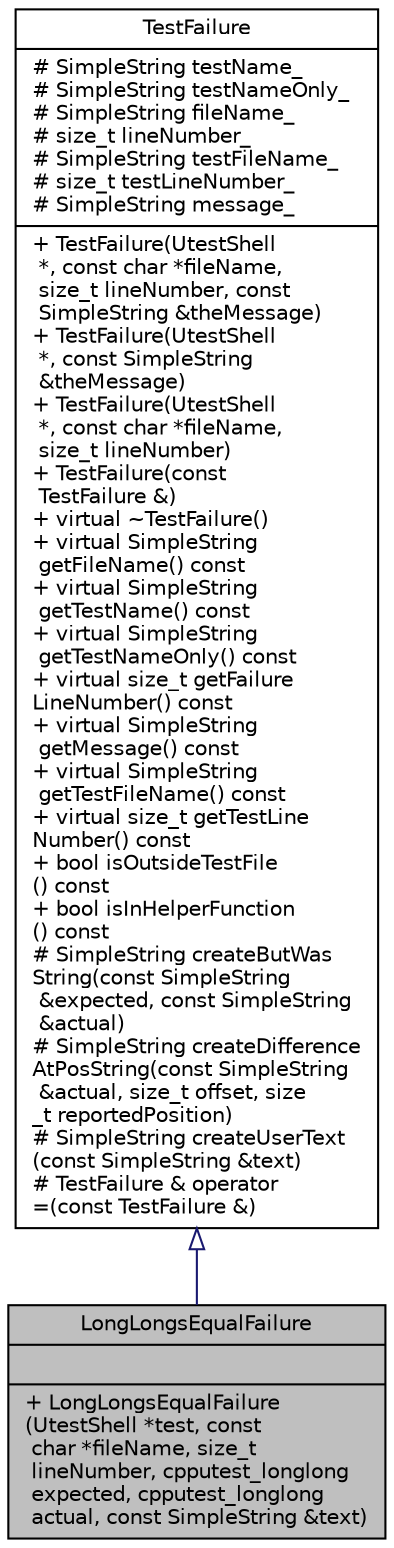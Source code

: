 digraph "LongLongsEqualFailure"
{
 // LATEX_PDF_SIZE
  edge [fontname="Helvetica",fontsize="10",labelfontname="Helvetica",labelfontsize="10"];
  node [fontname="Helvetica",fontsize="10",shape=record];
  Node1 [label="{LongLongsEqualFailure\n||+  LongLongsEqualFailure\l(UtestShell *test, const\l char *fileName, size_t\l lineNumber, cpputest_longlong\l expected, cpputest_longlong\l actual, const SimpleString &text)\l}",height=0.2,width=0.4,color="black", fillcolor="grey75", style="filled", fontcolor="black",tooltip=" "];
  Node2 -> Node1 [dir="back",color="midnightblue",fontsize="10",style="solid",arrowtail="onormal",fontname="Helvetica"];
  Node2 [label="{TestFailure\n|# SimpleString testName_\l# SimpleString testNameOnly_\l# SimpleString fileName_\l# size_t lineNumber_\l# SimpleString testFileName_\l# size_t testLineNumber_\l# SimpleString message_\l|+  TestFailure(UtestShell\l *, const char *fileName,\l size_t lineNumber, const\l SimpleString &theMessage)\l+  TestFailure(UtestShell\l *, const SimpleString\l &theMessage)\l+  TestFailure(UtestShell\l *, const char *fileName,\l size_t lineNumber)\l+  TestFailure(const\l TestFailure &)\l+ virtual ~TestFailure()\l+ virtual SimpleString\l getFileName() const\l+ virtual SimpleString\l getTestName() const\l+ virtual SimpleString\l getTestNameOnly() const\l+ virtual size_t getFailure\lLineNumber() const\l+ virtual SimpleString\l getMessage() const\l+ virtual SimpleString\l getTestFileName() const\l+ virtual size_t getTestLine\lNumber() const\l+ bool isOutsideTestFile\l() const\l+ bool isInHelperFunction\l() const\l# SimpleString createButWas\lString(const SimpleString\l &expected, const SimpleString\l &actual)\l# SimpleString createDifference\lAtPosString(const SimpleString\l &actual, size_t offset, size\l_t reportedPosition)\l# SimpleString createUserText\l(const SimpleString &text)\l# TestFailure & operator\l=(const TestFailure &)\l}",height=0.2,width=0.4,color="black", fillcolor="white", style="filled",URL="$class_test_failure.html",tooltip=" "];
}
